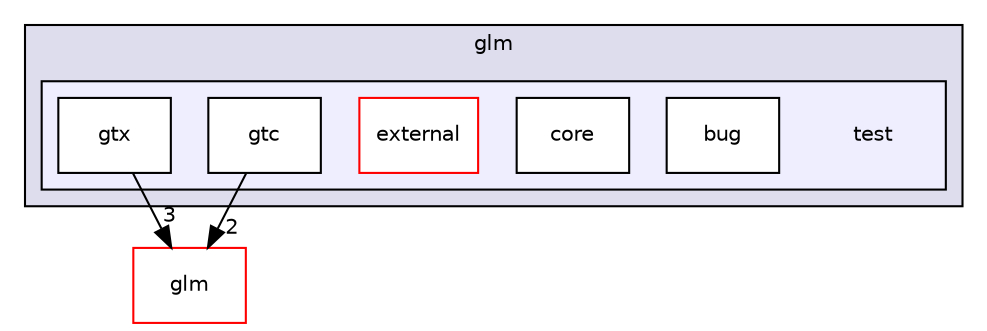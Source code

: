 digraph "thirdparty/glm/test" {
  compound=true
  node [ fontsize="10", fontname="Helvetica"];
  edge [ labelfontsize="10", labelfontname="Helvetica"];
  subgraph clusterdir_799a97583de5de6f52952a140c0046c8 {
    graph [ bgcolor="#ddddee", pencolor="black", label="glm" fontname="Helvetica", fontsize="10", URL="dir_799a97583de5de6f52952a140c0046c8.html"]
  subgraph clusterdir_95d732005dad04c132fe28981bef42d2 {
    graph [ bgcolor="#eeeeff", pencolor="black", label="" URL="dir_95d732005dad04c132fe28981bef42d2.html"];
    dir_95d732005dad04c132fe28981bef42d2 [shape=plaintext label="test"];
    dir_bc50478c2fa9013a2eb357d611323362 [shape=box label="bug" color="black" fillcolor="white" style="filled" URL="dir_bc50478c2fa9013a2eb357d611323362.html"];
    dir_3babd95df800288a7ce812123f2defab [shape=box label="core" color="black" fillcolor="white" style="filled" URL="dir_3babd95df800288a7ce812123f2defab.html"];
    dir_80d992cf546b42f16ab2296a11b6f6a4 [shape=box label="external" color="red" fillcolor="white" style="filled" URL="dir_80d992cf546b42f16ab2296a11b6f6a4.html"];
    dir_82d2a2cd3bca62e9bbbc86bf908546a3 [shape=box label="gtc" color="black" fillcolor="white" style="filled" URL="dir_82d2a2cd3bca62e9bbbc86bf908546a3.html"];
    dir_0040b2b933428529ff1342e72c298068 [shape=box label="gtx" color="black" fillcolor="white" style="filled" URL="dir_0040b2b933428529ff1342e72c298068.html"];
  }
  }
  dir_90efb4fba4c7f3869f525dc3daff1b14 [shape=box label="glm" fillcolor="white" style="filled" color="red" URL="dir_90efb4fba4c7f3869f525dc3daff1b14.html"];
  dir_0040b2b933428529ff1342e72c298068->dir_90efb4fba4c7f3869f525dc3daff1b14 [headlabel="3", labeldistance=1.5 headhref="dir_000035_000009.html"];
  dir_82d2a2cd3bca62e9bbbc86bf908546a3->dir_90efb4fba4c7f3869f525dc3daff1b14 [headlabel="2", labeldistance=1.5 headhref="dir_000033_000009.html"];
}
